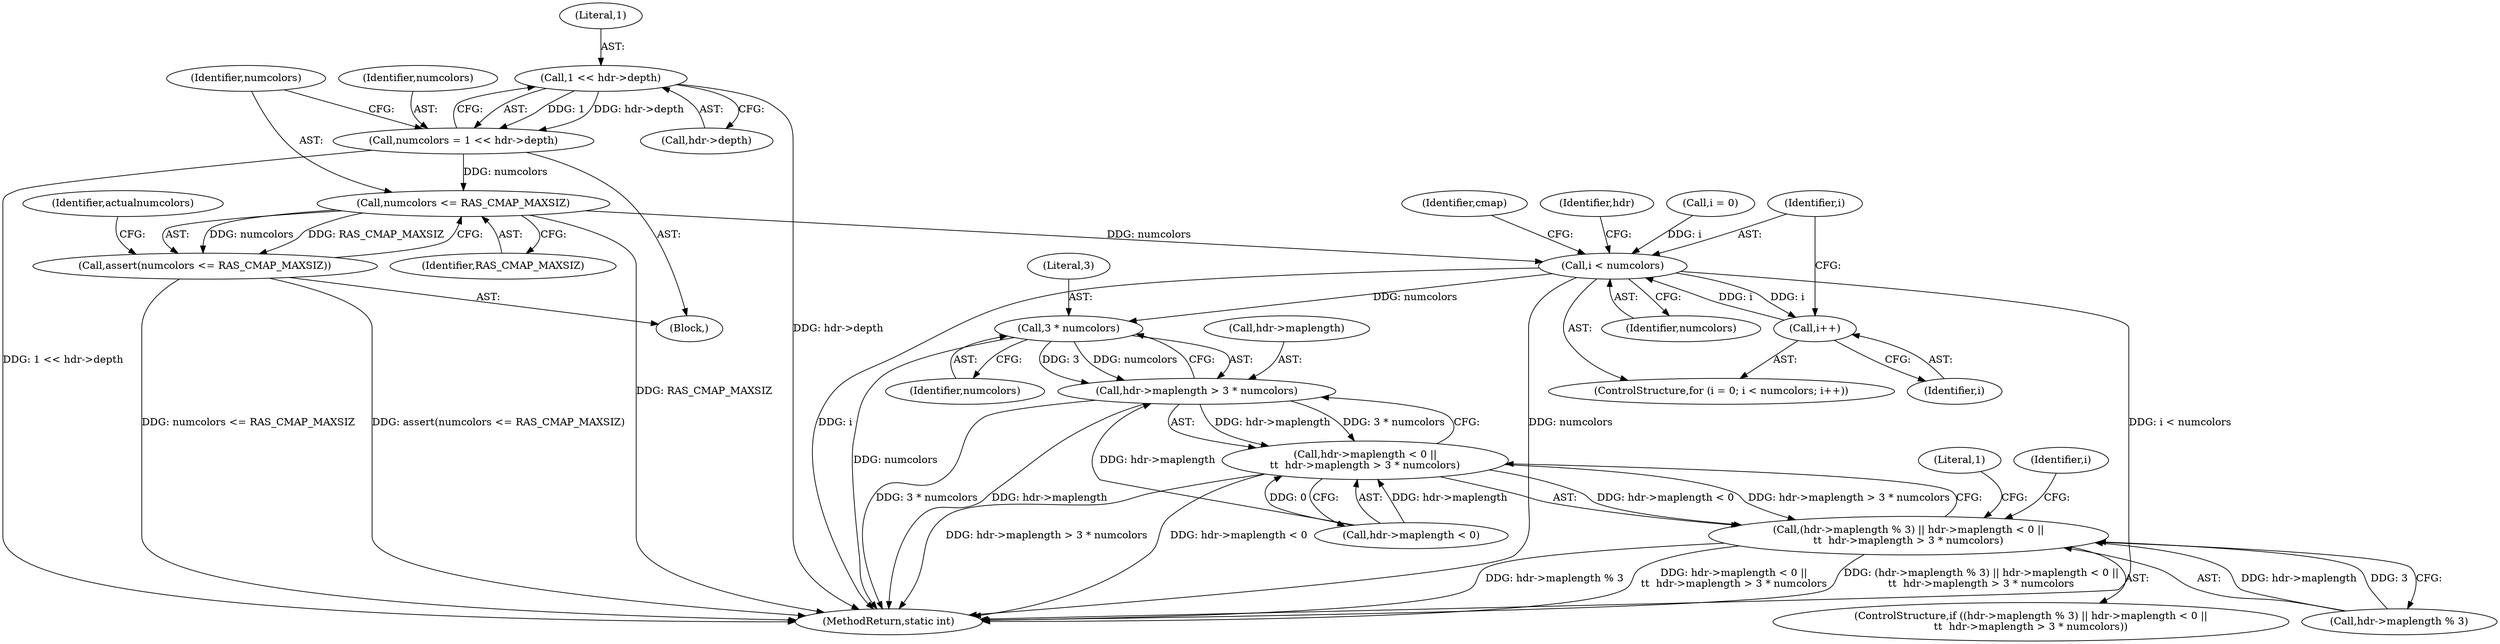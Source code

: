 digraph "0_jasper_411a4068f8c464e883358bf403a3e25158863823@pointer" {
"1000124" [label="(Call,1 << hdr->depth)"];
"1000122" [label="(Call,numcolors = 1 << hdr->depth)"];
"1000130" [label="(Call,numcolors <= RAS_CMAP_MAXSIZ)"];
"1000129" [label="(Call,assert(numcolors <= RAS_CMAP_MAXSIZ))"];
"1000144" [label="(Call,i < numcolors)"];
"1000147" [label="(Call,i++)"];
"1000174" [label="(Call,3 * numcolors)"];
"1000170" [label="(Call,hdr->maplength > 3 * numcolors)"];
"1000164" [label="(Call,hdr->maplength < 0 ||\n\t\t  hdr->maplength > 3 * numcolors)"];
"1000158" [label="(Call,(hdr->maplength % 3) || hdr->maplength < 0 ||\n\t\t  hdr->maplength > 3 * numcolors)"];
"1000175" [label="(Literal,3)"];
"1000157" [label="(ControlStructure,if ((hdr->maplength % 3) || hdr->maplength < 0 ||\n\t\t  hdr->maplength > 3 * numcolors))"];
"1000141" [label="(Call,i = 0)"];
"1000180" [label="(Literal,1)"];
"1000119" [label="(Block,)"];
"1000140" [label="(ControlStructure,for (i = 0; i < numcolors; i++))"];
"1000183" [label="(Identifier,i)"];
"1000153" [label="(Identifier,cmap)"];
"1000123" [label="(Identifier,numcolors)"];
"1000251" [label="(MethodReturn,static int)"];
"1000170" [label="(Call,hdr->maplength > 3 * numcolors)"];
"1000161" [label="(Identifier,hdr)"];
"1000129" [label="(Call,assert(numcolors <= RAS_CMAP_MAXSIZ))"];
"1000176" [label="(Identifier,numcolors)"];
"1000164" [label="(Call,hdr->maplength < 0 ||\n\t\t  hdr->maplength > 3 * numcolors)"];
"1000147" [label="(Call,i++)"];
"1000174" [label="(Call,3 * numcolors)"];
"1000165" [label="(Call,hdr->maplength < 0)"];
"1000131" [label="(Identifier,numcolors)"];
"1000134" [label="(Identifier,actualnumcolors)"];
"1000145" [label="(Identifier,i)"];
"1000122" [label="(Call,numcolors = 1 << hdr->depth)"];
"1000126" [label="(Call,hdr->depth)"];
"1000132" [label="(Identifier,RAS_CMAP_MAXSIZ)"];
"1000125" [label="(Literal,1)"];
"1000158" [label="(Call,(hdr->maplength % 3) || hdr->maplength < 0 ||\n\t\t  hdr->maplength > 3 * numcolors)"];
"1000148" [label="(Identifier,i)"];
"1000146" [label="(Identifier,numcolors)"];
"1000171" [label="(Call,hdr->maplength)"];
"1000130" [label="(Call,numcolors <= RAS_CMAP_MAXSIZ)"];
"1000159" [label="(Call,hdr->maplength % 3)"];
"1000124" [label="(Call,1 << hdr->depth)"];
"1000144" [label="(Call,i < numcolors)"];
"1000124" -> "1000122"  [label="AST: "];
"1000124" -> "1000126"  [label="CFG: "];
"1000125" -> "1000124"  [label="AST: "];
"1000126" -> "1000124"  [label="AST: "];
"1000122" -> "1000124"  [label="CFG: "];
"1000124" -> "1000251"  [label="DDG: hdr->depth"];
"1000124" -> "1000122"  [label="DDG: 1"];
"1000124" -> "1000122"  [label="DDG: hdr->depth"];
"1000122" -> "1000119"  [label="AST: "];
"1000123" -> "1000122"  [label="AST: "];
"1000131" -> "1000122"  [label="CFG: "];
"1000122" -> "1000251"  [label="DDG: 1 << hdr->depth"];
"1000122" -> "1000130"  [label="DDG: numcolors"];
"1000130" -> "1000129"  [label="AST: "];
"1000130" -> "1000132"  [label="CFG: "];
"1000131" -> "1000130"  [label="AST: "];
"1000132" -> "1000130"  [label="AST: "];
"1000129" -> "1000130"  [label="CFG: "];
"1000130" -> "1000251"  [label="DDG: RAS_CMAP_MAXSIZ"];
"1000130" -> "1000129"  [label="DDG: numcolors"];
"1000130" -> "1000129"  [label="DDG: RAS_CMAP_MAXSIZ"];
"1000130" -> "1000144"  [label="DDG: numcolors"];
"1000129" -> "1000119"  [label="AST: "];
"1000134" -> "1000129"  [label="CFG: "];
"1000129" -> "1000251"  [label="DDG: numcolors <= RAS_CMAP_MAXSIZ"];
"1000129" -> "1000251"  [label="DDG: assert(numcolors <= RAS_CMAP_MAXSIZ)"];
"1000144" -> "1000140"  [label="AST: "];
"1000144" -> "1000146"  [label="CFG: "];
"1000145" -> "1000144"  [label="AST: "];
"1000146" -> "1000144"  [label="AST: "];
"1000153" -> "1000144"  [label="CFG: "];
"1000161" -> "1000144"  [label="CFG: "];
"1000144" -> "1000251"  [label="DDG: i < numcolors"];
"1000144" -> "1000251"  [label="DDG: i"];
"1000144" -> "1000251"  [label="DDG: numcolors"];
"1000141" -> "1000144"  [label="DDG: i"];
"1000147" -> "1000144"  [label="DDG: i"];
"1000144" -> "1000147"  [label="DDG: i"];
"1000144" -> "1000174"  [label="DDG: numcolors"];
"1000147" -> "1000140"  [label="AST: "];
"1000147" -> "1000148"  [label="CFG: "];
"1000148" -> "1000147"  [label="AST: "];
"1000145" -> "1000147"  [label="CFG: "];
"1000174" -> "1000170"  [label="AST: "];
"1000174" -> "1000176"  [label="CFG: "];
"1000175" -> "1000174"  [label="AST: "];
"1000176" -> "1000174"  [label="AST: "];
"1000170" -> "1000174"  [label="CFG: "];
"1000174" -> "1000251"  [label="DDG: numcolors"];
"1000174" -> "1000170"  [label="DDG: 3"];
"1000174" -> "1000170"  [label="DDG: numcolors"];
"1000170" -> "1000164"  [label="AST: "];
"1000171" -> "1000170"  [label="AST: "];
"1000164" -> "1000170"  [label="CFG: "];
"1000170" -> "1000251"  [label="DDG: 3 * numcolors"];
"1000170" -> "1000251"  [label="DDG: hdr->maplength"];
"1000170" -> "1000164"  [label="DDG: hdr->maplength"];
"1000170" -> "1000164"  [label="DDG: 3 * numcolors"];
"1000165" -> "1000170"  [label="DDG: hdr->maplength"];
"1000164" -> "1000158"  [label="AST: "];
"1000164" -> "1000165"  [label="CFG: "];
"1000165" -> "1000164"  [label="AST: "];
"1000158" -> "1000164"  [label="CFG: "];
"1000164" -> "1000251"  [label="DDG: hdr->maplength > 3 * numcolors"];
"1000164" -> "1000251"  [label="DDG: hdr->maplength < 0"];
"1000164" -> "1000158"  [label="DDG: hdr->maplength < 0"];
"1000164" -> "1000158"  [label="DDG: hdr->maplength > 3 * numcolors"];
"1000165" -> "1000164"  [label="DDG: hdr->maplength"];
"1000165" -> "1000164"  [label="DDG: 0"];
"1000158" -> "1000157"  [label="AST: "];
"1000158" -> "1000159"  [label="CFG: "];
"1000159" -> "1000158"  [label="AST: "];
"1000180" -> "1000158"  [label="CFG: "];
"1000183" -> "1000158"  [label="CFG: "];
"1000158" -> "1000251"  [label="DDG: hdr->maplength % 3"];
"1000158" -> "1000251"  [label="DDG: hdr->maplength < 0 ||\n\t\t  hdr->maplength > 3 * numcolors"];
"1000158" -> "1000251"  [label="DDG: (hdr->maplength % 3) || hdr->maplength < 0 ||\n\t\t  hdr->maplength > 3 * numcolors"];
"1000159" -> "1000158"  [label="DDG: hdr->maplength"];
"1000159" -> "1000158"  [label="DDG: 3"];
}
